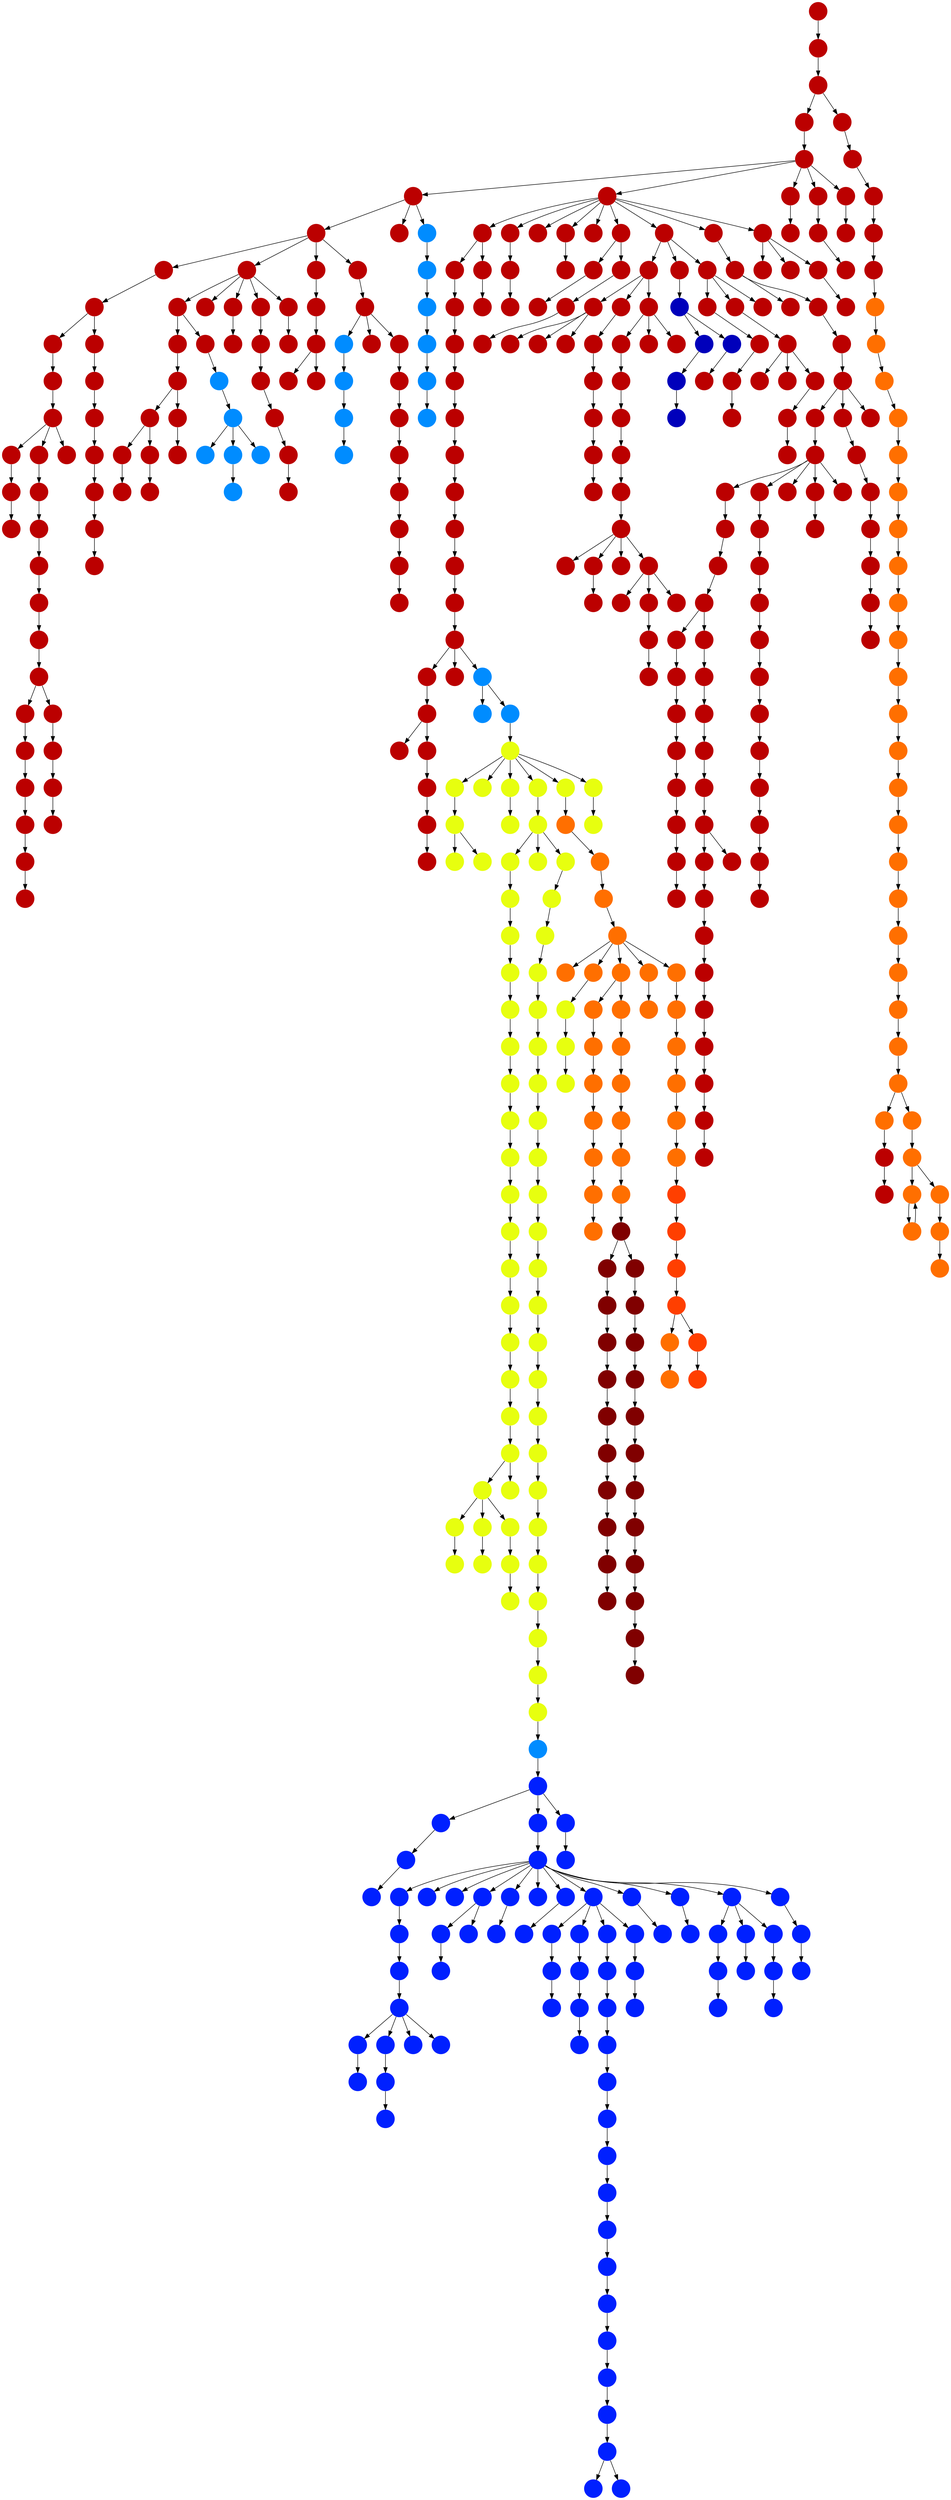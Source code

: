 digraph{
0 [tooltip = "Y", penwidth = 0, style = filled, fillcolor = "#800000", shape = circle, label = ""]
1 [tooltip = "Y", penwidth = 0, style = filled, fillcolor = "#800000", shape = circle, label = ""]
2 [tooltip = "Y", penwidth = 0, style = filled, fillcolor = "#800000", shape = circle, label = ""]
3 [tooltip = "Y", penwidth = 0, style = filled, fillcolor = "#800000", shape = circle, label = ""]
4 [tooltip = "Y", penwidth = 0, style = filled, fillcolor = "#800000", shape = circle, label = ""]
5 [tooltip = "Y", penwidth = 0, style = filled, fillcolor = "#800000", shape = circle, label = ""]
6 [tooltip = "Y", penwidth = 0, style = filled, fillcolor = "#800000", shape = circle, label = ""]
7 [tooltip = "Y", penwidth = 0, style = filled, fillcolor = "#800000", shape = circle, label = ""]
8 [tooltip = "Y", penwidth = 0, style = filled, fillcolor = "#800000", shape = circle, label = ""]
9 [tooltip = "Y", penwidth = 0, style = filled, fillcolor = "#800000", shape = circle, label = ""]
10 [tooltip = "W", penwidth = 0, style = filled, fillcolor = "#bb0000", shape = circle, label = ""]
11 [tooltip = "W", penwidth = 0, style = filled, fillcolor = "#bb0000", shape = circle, label = ""]
12 [tooltip = "W", penwidth = 0, style = filled, fillcolor = "#bb0000", shape = circle, label = ""]
13 [tooltip = "W", penwidth = 0, style = filled, fillcolor = "#bb0000", shape = circle, label = ""]
14 [tooltip = "W", penwidth = 0, style = filled, fillcolor = "#bb0000", shape = circle, label = ""]
15 [tooltip = "W", penwidth = 0, style = filled, fillcolor = "#bb0000", shape = circle, label = ""]
16 [tooltip = "W", penwidth = 0, style = filled, fillcolor = "#bb0000", shape = circle, label = ""]
17 [tooltip = "W", penwidth = 0, style = filled, fillcolor = "#bb0000", shape = circle, label = ""]
18 [tooltip = "W", penwidth = 0, style = filled, fillcolor = "#bb0000", shape = circle, label = ""]
19 [tooltip = "W", penwidth = 0, style = filled, fillcolor = "#bb0000", shape = circle, label = ""]
20 [tooltip = "W", penwidth = 0, style = filled, fillcolor = "#bb0000", shape = circle, label = ""]
21 [tooltip = "W", penwidth = 0, style = filled, fillcolor = "#bb0000", shape = circle, label = ""]
22 [tooltip = "W", penwidth = 0, style = filled, fillcolor = "#bb0000", shape = circle, label = ""]
23 [tooltip = "W", penwidth = 0, style = filled, fillcolor = "#bb0000", shape = circle, label = ""]
24 [tooltip = "W", penwidth = 0, style = filled, fillcolor = "#bb0000", shape = circle, label = ""]
25 [tooltip = "W", penwidth = 0, style = filled, fillcolor = "#bb0000", shape = circle, label = ""]
26 [tooltip = "W", penwidth = 0, style = filled, fillcolor = "#bb0000", shape = circle, label = ""]
27 [tooltip = "W", penwidth = 0, style = filled, fillcolor = "#bb0000", shape = circle, label = ""]
28 [tooltip = "W", penwidth = 0, style = filled, fillcolor = "#bb0000", shape = circle, label = ""]
29 [tooltip = "W", penwidth = 0, style = filled, fillcolor = "#bb0000", shape = circle, label = ""]
30 [tooltip = "W", penwidth = 0, style = filled, fillcolor = "#bb0000", shape = circle, label = ""]
31 [tooltip = "W", penwidth = 0, style = filled, fillcolor = "#bb0000", shape = circle, label = ""]
32 [tooltip = "W", penwidth = 0, style = filled, fillcolor = "#bb0000", shape = circle, label = ""]
33 [tooltip = "W", penwidth = 0, style = filled, fillcolor = "#bb0000", shape = circle, label = ""]
34 [tooltip = "W", penwidth = 0, style = filled, fillcolor = "#bb0000", shape = circle, label = ""]
35 [tooltip = "W", penwidth = 0, style = filled, fillcolor = "#bb0000", shape = circle, label = ""]
36 [tooltip = "W", penwidth = 0, style = filled, fillcolor = "#bb0000", shape = circle, label = ""]
37 [tooltip = "W", penwidth = 0, style = filled, fillcolor = "#bb0000", shape = circle, label = ""]
38 [tooltip = "W", penwidth = 0, style = filled, fillcolor = "#bb0000", shape = circle, label = ""]
39 [tooltip = "W", penwidth = 0, style = filled, fillcolor = "#bb0000", shape = circle, label = ""]
40 [tooltip = "W", penwidth = 0, style = filled, fillcolor = "#bb0000", shape = circle, label = ""]
41 [tooltip = "W", penwidth = 0, style = filled, fillcolor = "#bb0000", shape = circle, label = ""]
42 [tooltip = "W", penwidth = 0, style = filled, fillcolor = "#bb0000", shape = circle, label = ""]
43 [tooltip = "W", penwidth = 0, style = filled, fillcolor = "#bb0000", shape = circle, label = ""]
44 [tooltip = "W", penwidth = 0, style = filled, fillcolor = "#bb0000", shape = circle, label = ""]
45 [tooltip = "W", penwidth = 0, style = filled, fillcolor = "#bb0000", shape = circle, label = ""]
46 [tooltip = "W", penwidth = 0, style = filled, fillcolor = "#bb0000", shape = circle, label = ""]
47 [tooltip = "W", penwidth = 0, style = filled, fillcolor = "#bb0000", shape = circle, label = ""]
48 [tooltip = "W", penwidth = 0, style = filled, fillcolor = "#bb0000", shape = circle, label = ""]
49 [tooltip = "W", penwidth = 0, style = filled, fillcolor = "#bb0000", shape = circle, label = ""]
50 [tooltip = "W", penwidth = 0, style = filled, fillcolor = "#bb0000", shape = circle, label = ""]
51 [tooltip = "W", penwidth = 0, style = filled, fillcolor = "#bb0000", shape = circle, label = ""]
52 [tooltip = "W", penwidth = 0, style = filled, fillcolor = "#bb0000", shape = circle, label = ""]
53 [tooltip = "W", penwidth = 0, style = filled, fillcolor = "#bb0000", shape = circle, label = ""]
54 [tooltip = "W", penwidth = 0, style = filled, fillcolor = "#bb0000", shape = circle, label = ""]
55 [tooltip = "W", penwidth = 0, style = filled, fillcolor = "#bb0000", shape = circle, label = ""]
56 [tooltip = "W", penwidth = 0, style = filled, fillcolor = "#bb0000", shape = circle, label = ""]
57 [tooltip = "Y", penwidth = 0, style = filled, fillcolor = "#800000", shape = circle, label = ""]
58 [tooltip = "Y", penwidth = 0, style = filled, fillcolor = "#800000", shape = circle, label = ""]
59 [tooltip = "W", penwidth = 0, style = filled, fillcolor = "#bb0000", shape = circle, label = ""]
60 [tooltip = "W", penwidth = 0, style = filled, fillcolor = "#bb0000", shape = circle, label = ""]
61 [tooltip = "W", penwidth = 0, style = filled, fillcolor = "#bb0000", shape = circle, label = ""]
62 [tooltip = "W", penwidth = 0, style = filled, fillcolor = "#bb0000", shape = circle, label = ""]
63 [tooltip = "W", penwidth = 0, style = filled, fillcolor = "#bb0000", shape = circle, label = ""]
64 [tooltip = "W", penwidth = 0, style = filled, fillcolor = "#bb0000", shape = circle, label = ""]
65 [tooltip = "W", penwidth = 0, style = filled, fillcolor = "#bb0000", shape = circle, label = ""]
66 [tooltip = "W", penwidth = 0, style = filled, fillcolor = "#bb0000", shape = circle, label = ""]
67 [tooltip = "W", penwidth = 0, style = filled, fillcolor = "#bb0000", shape = circle, label = ""]
68 [tooltip = "W", penwidth = 0, style = filled, fillcolor = "#bb0000", shape = circle, label = ""]
69 [tooltip = "W", penwidth = 0, style = filled, fillcolor = "#bb0000", shape = circle, label = ""]
70 [tooltip = "W", penwidth = 0, style = filled, fillcolor = "#bb0000", shape = circle, label = ""]
71 [tooltip = "W", penwidth = 0, style = filled, fillcolor = "#bb0000", shape = circle, label = ""]
72 [tooltip = "W", penwidth = 0, style = filled, fillcolor = "#bb0000", shape = circle, label = ""]
73 [tooltip = "W", penwidth = 0, style = filled, fillcolor = "#bb0000", shape = circle, label = ""]
74 [tooltip = "W", penwidth = 0, style = filled, fillcolor = "#bb0000", shape = circle, label = ""]
75 [tooltip = "W", penwidth = 0, style = filled, fillcolor = "#bb0000", shape = circle, label = ""]
76 [tooltip = "W", penwidth = 0, style = filled, fillcolor = "#bb0000", shape = circle, label = ""]
77 [tooltip = "W", penwidth = 0, style = filled, fillcolor = "#bb0000", shape = circle, label = ""]
78 [tooltip = "W", penwidth = 0, style = filled, fillcolor = "#bb0000", shape = circle, label = ""]
79 [tooltip = "W", penwidth = 0, style = filled, fillcolor = "#bb0000", shape = circle, label = ""]
80 [tooltip = "W", penwidth = 0, style = filled, fillcolor = "#bb0000", shape = circle, label = ""]
81 [tooltip = "W", penwidth = 0, style = filled, fillcolor = "#bb0000", shape = circle, label = ""]
82 [tooltip = "W", penwidth = 0, style = filled, fillcolor = "#bb0000", shape = circle, label = ""]
83 [tooltip = "W", penwidth = 0, style = filled, fillcolor = "#bb0000", shape = circle, label = ""]
84 [tooltip = "W", penwidth = 0, style = filled, fillcolor = "#bb0000", shape = circle, label = ""]
85 [tooltip = "W", penwidth = 0, style = filled, fillcolor = "#bb0000", shape = circle, label = ""]
86 [tooltip = "W", penwidth = 0, style = filled, fillcolor = "#bb0000", shape = circle, label = ""]
87 [tooltip = "W", penwidth = 0, style = filled, fillcolor = "#bb0000", shape = circle, label = ""]
88 [tooltip = "W", penwidth = 0, style = filled, fillcolor = "#bb0000", shape = circle, label = ""]
89 [tooltip = "W", penwidth = 0, style = filled, fillcolor = "#bb0000", shape = circle, label = ""]
90 [tooltip = "W", penwidth = 0, style = filled, fillcolor = "#bb0000", shape = circle, label = ""]
91 [tooltip = "W", penwidth = 0, style = filled, fillcolor = "#bb0000", shape = circle, label = ""]
92 [tooltip = "W", penwidth = 0, style = filled, fillcolor = "#bb0000", shape = circle, label = ""]
93 [tooltip = "W", penwidth = 0, style = filled, fillcolor = "#bb0000", shape = circle, label = ""]
94 [tooltip = "W", penwidth = 0, style = filled, fillcolor = "#bb0000", shape = circle, label = ""]
95 [tooltip = "W", penwidth = 0, style = filled, fillcolor = "#bb0000", shape = circle, label = ""]
96 [tooltip = "W", penwidth = 0, style = filled, fillcolor = "#bb0000", shape = circle, label = ""]
97 [tooltip = "W", penwidth = 0, style = filled, fillcolor = "#bb0000", shape = circle, label = ""]
98 [tooltip = "C", penwidth = 0, style = filled, fillcolor = "#0000bb", shape = circle, label = ""]
99 [tooltip = "C", penwidth = 0, style = filled, fillcolor = "#0000bb", shape = circle, label = ""]
100 [tooltip = "C", penwidth = 0, style = filled, fillcolor = "#0000bb", shape = circle, label = ""]
101 [tooltip = "C", penwidth = 0, style = filled, fillcolor = "#0000bb", shape = circle, label = ""]
102 [tooltip = "W", penwidth = 0, style = filled, fillcolor = "#bb0000", shape = circle, label = ""]
103 [tooltip = "W", penwidth = 0, style = filled, fillcolor = "#bb0000", shape = circle, label = ""]
104 [tooltip = "W", penwidth = 0, style = filled, fillcolor = "#bb0000", shape = circle, label = ""]
105 [tooltip = "W", penwidth = 0, style = filled, fillcolor = "#bb0000", shape = circle, label = ""]
106 [tooltip = "W", penwidth = 0, style = filled, fillcolor = "#bb0000", shape = circle, label = ""]
107 [tooltip = "W", penwidth = 0, style = filled, fillcolor = "#bb0000", shape = circle, label = ""]
108 [tooltip = "W", penwidth = 0, style = filled, fillcolor = "#bb0000", shape = circle, label = ""]
109 [tooltip = "W", penwidth = 0, style = filled, fillcolor = "#bb0000", shape = circle, label = ""]
110 [tooltip = "W", penwidth = 0, style = filled, fillcolor = "#bb0000", shape = circle, label = ""]
111 [tooltip = "W", penwidth = 0, style = filled, fillcolor = "#bb0000", shape = circle, label = ""]
112 [tooltip = "W", penwidth = 0, style = filled, fillcolor = "#bb0000", shape = circle, label = ""]
113 [tooltip = "W", penwidth = 0, style = filled, fillcolor = "#bb0000", shape = circle, label = ""]
114 [tooltip = "W", penwidth = 0, style = filled, fillcolor = "#bb0000", shape = circle, label = ""]
115 [tooltip = "W", penwidth = 0, style = filled, fillcolor = "#bb0000", shape = circle, label = ""]
116 [tooltip = "W", penwidth = 0, style = filled, fillcolor = "#bb0000", shape = circle, label = ""]
117 [tooltip = "W", penwidth = 0, style = filled, fillcolor = "#bb0000", shape = circle, label = ""]
118 [tooltip = "W", penwidth = 0, style = filled, fillcolor = "#bb0000", shape = circle, label = ""]
119 [tooltip = "W", penwidth = 0, style = filled, fillcolor = "#bb0000", shape = circle, label = ""]
120 [tooltip = "W", penwidth = 0, style = filled, fillcolor = "#bb0000", shape = circle, label = ""]
121 [tooltip = "W", penwidth = 0, style = filled, fillcolor = "#bb0000", shape = circle, label = ""]
122 [tooltip = "W", penwidth = 0, style = filled, fillcolor = "#bb0000", shape = circle, label = ""]
123 [tooltip = "W", penwidth = 0, style = filled, fillcolor = "#bb0000", shape = circle, label = ""]
124 [tooltip = "W", penwidth = 0, style = filled, fillcolor = "#bb0000", shape = circle, label = ""]
125 [tooltip = "W", penwidth = 0, style = filled, fillcolor = "#bb0000", shape = circle, label = ""]
126 [tooltip = "W", penwidth = 0, style = filled, fillcolor = "#bb0000", shape = circle, label = ""]
127 [tooltip = "W", penwidth = 0, style = filled, fillcolor = "#bb0000", shape = circle, label = ""]
128 [tooltip = "W", penwidth = 0, style = filled, fillcolor = "#bb0000", shape = circle, label = ""]
129 [tooltip = "W", penwidth = 0, style = filled, fillcolor = "#bb0000", shape = circle, label = ""]
130 [tooltip = "W", penwidth = 0, style = filled, fillcolor = "#bb0000", shape = circle, label = ""]
131 [tooltip = "W", penwidth = 0, style = filled, fillcolor = "#bb0000", shape = circle, label = ""]
132 [tooltip = "W", penwidth = 0, style = filled, fillcolor = "#bb0000", shape = circle, label = ""]
133 [tooltip = "W", penwidth = 0, style = filled, fillcolor = "#bb0000", shape = circle, label = ""]
134 [tooltip = "W", penwidth = 0, style = filled, fillcolor = "#bb0000", shape = circle, label = ""]
135 [tooltip = "W", penwidth = 0, style = filled, fillcolor = "#bb0000", shape = circle, label = ""]
136 [tooltip = "W", penwidth = 0, style = filled, fillcolor = "#bb0000", shape = circle, label = ""]
137 [tooltip = "W", penwidth = 0, style = filled, fillcolor = "#bb0000", shape = circle, label = ""]
138 [tooltip = "W", penwidth = 0, style = filled, fillcolor = "#bb0000", shape = circle, label = ""]
139 [tooltip = "W", penwidth = 0, style = filled, fillcolor = "#bb0000", shape = circle, label = ""]
140 [tooltip = "W", penwidth = 0, style = filled, fillcolor = "#bb0000", shape = circle, label = ""]
141 [tooltip = "W", penwidth = 0, style = filled, fillcolor = "#bb0000", shape = circle, label = ""]
142 [tooltip = "W", penwidth = 0, style = filled, fillcolor = "#bb0000", shape = circle, label = ""]
143 [tooltip = "W", penwidth = 0, style = filled, fillcolor = "#bb0000", shape = circle, label = ""]
144 [tooltip = "W", penwidth = 0, style = filled, fillcolor = "#bb0000", shape = circle, label = ""]
145 [tooltip = "W", penwidth = 0, style = filled, fillcolor = "#bb0000", shape = circle, label = ""]
146 [tooltip = "W", penwidth = 0, style = filled, fillcolor = "#bb0000", shape = circle, label = ""]
147 [tooltip = "W", penwidth = 0, style = filled, fillcolor = "#bb0000", shape = circle, label = ""]
148 [tooltip = "W", penwidth = 0, style = filled, fillcolor = "#bb0000", shape = circle, label = ""]
149 [tooltip = "W", penwidth = 0, style = filled, fillcolor = "#bb0000", shape = circle, label = ""]
150 [tooltip = "W", penwidth = 0, style = filled, fillcolor = "#bb0000", shape = circle, label = ""]
151 [tooltip = "W", penwidth = 0, style = filled, fillcolor = "#bb0000", shape = circle, label = ""]
152 [tooltip = "W", penwidth = 0, style = filled, fillcolor = "#bb0000", shape = circle, label = ""]
153 [tooltip = "W", penwidth = 0, style = filled, fillcolor = "#bb0000", shape = circle, label = ""]
154 [tooltip = "W", penwidth = 0, style = filled, fillcolor = "#bb0000", shape = circle, label = ""]
155 [tooltip = "W", penwidth = 0, style = filled, fillcolor = "#bb0000", shape = circle, label = ""]
156 [tooltip = "W", penwidth = 0, style = filled, fillcolor = "#bb0000", shape = circle, label = ""]
157 [tooltip = "W", penwidth = 0, style = filled, fillcolor = "#bb0000", shape = circle, label = ""]
158 [tooltip = "W", penwidth = 0, style = filled, fillcolor = "#bb0000", shape = circle, label = ""]
159 [tooltip = "W", penwidth = 0, style = filled, fillcolor = "#bb0000", shape = circle, label = ""]
160 [tooltip = "W", penwidth = 0, style = filled, fillcolor = "#bb0000", shape = circle, label = ""]
161 [tooltip = "W", penwidth = 0, style = filled, fillcolor = "#bb0000", shape = circle, label = ""]
162 [tooltip = "W", penwidth = 0, style = filled, fillcolor = "#bb0000", shape = circle, label = ""]
163 [tooltip = "W", penwidth = 0, style = filled, fillcolor = "#bb0000", shape = circle, label = ""]
164 [tooltip = "W", penwidth = 0, style = filled, fillcolor = "#bb0000", shape = circle, label = ""]
165 [tooltip = "W", penwidth = 0, style = filled, fillcolor = "#bb0000", shape = circle, label = ""]
166 [tooltip = "W", penwidth = 0, style = filled, fillcolor = "#bb0000", shape = circle, label = ""]
167 [tooltip = "W", penwidth = 0, style = filled, fillcolor = "#bb0000", shape = circle, label = ""]
168 [tooltip = "W", penwidth = 0, style = filled, fillcolor = "#bb0000", shape = circle, label = ""]
169 [tooltip = "W", penwidth = 0, style = filled, fillcolor = "#bb0000", shape = circle, label = ""]
170 [tooltip = "W", penwidth = 0, style = filled, fillcolor = "#bb0000", shape = circle, label = ""]
171 [tooltip = "W", penwidth = 0, style = filled, fillcolor = "#bb0000", shape = circle, label = ""]
172 [tooltip = "W", penwidth = 0, style = filled, fillcolor = "#bb0000", shape = circle, label = ""]
173 [tooltip = "W", penwidth = 0, style = filled, fillcolor = "#bb0000", shape = circle, label = ""]
174 [tooltip = "W", penwidth = 0, style = filled, fillcolor = "#bb0000", shape = circle, label = ""]
175 [tooltip = "W", penwidth = 0, style = filled, fillcolor = "#bb0000", shape = circle, label = ""]
176 [tooltip = "W", penwidth = 0, style = filled, fillcolor = "#bb0000", shape = circle, label = ""]
177 [tooltip = "W", penwidth = 0, style = filled, fillcolor = "#bb0000", shape = circle, label = ""]
178 [tooltip = "W", penwidth = 0, style = filled, fillcolor = "#bb0000", shape = circle, label = ""]
179 [tooltip = "W", penwidth = 0, style = filled, fillcolor = "#bb0000", shape = circle, label = ""]
180 [tooltip = "W", penwidth = 0, style = filled, fillcolor = "#bb0000", shape = circle, label = ""]
181 [tooltip = "W", penwidth = 0, style = filled, fillcolor = "#bb0000", shape = circle, label = ""]
182 [tooltip = "W", penwidth = 0, style = filled, fillcolor = "#bb0000", shape = circle, label = ""]
183 [tooltip = "C", penwidth = 0, style = filled, fillcolor = "#0000bb", shape = circle, label = ""]
184 [tooltip = "W", penwidth = 0, style = filled, fillcolor = "#bb0000", shape = circle, label = ""]
185 [tooltip = "W", penwidth = 0, style = filled, fillcolor = "#bb0000", shape = circle, label = ""]
186 [tooltip = "W", penwidth = 0, style = filled, fillcolor = "#bb0000", shape = circle, label = ""]
187 [tooltip = "W", penwidth = 0, style = filled, fillcolor = "#bb0000", shape = circle, label = ""]
188 [tooltip = "W", penwidth = 0, style = filled, fillcolor = "#bb0000", shape = circle, label = ""]
189 [tooltip = "W", penwidth = 0, style = filled, fillcolor = "#bb0000", shape = circle, label = ""]
190 [tooltip = "W", penwidth = 0, style = filled, fillcolor = "#bb0000", shape = circle, label = ""]
191 [tooltip = "W", penwidth = 0, style = filled, fillcolor = "#bb0000", shape = circle, label = ""]
192 [tooltip = "W", penwidth = 0, style = filled, fillcolor = "#bb0000", shape = circle, label = ""]
193 [tooltip = "W", penwidth = 0, style = filled, fillcolor = "#bb0000", shape = circle, label = ""]
194 [tooltip = "W", penwidth = 0, style = filled, fillcolor = "#bb0000", shape = circle, label = ""]
195 [tooltip = "W", penwidth = 0, style = filled, fillcolor = "#bb0000", shape = circle, label = ""]
196 [tooltip = "W", penwidth = 0, style = filled, fillcolor = "#bb0000", shape = circle, label = ""]
197 [tooltip = "S", penwidth = 0, style = filled, fillcolor = "#ff6f00", shape = circle, label = ""]
198 [tooltip = "S", penwidth = 0, style = filled, fillcolor = "#ff6f00", shape = circle, label = ""]
199 [tooltip = "W", penwidth = 0, style = filled, fillcolor = "#bb0000", shape = circle, label = ""]
200 [tooltip = "S", penwidth = 0, style = filled, fillcolor = "#ff6f00", shape = circle, label = ""]
201 [tooltip = "S", penwidth = 0, style = filled, fillcolor = "#ff6f00", shape = circle, label = ""]
202 [tooltip = "S", penwidth = 0, style = filled, fillcolor = "#ff6f00", shape = circle, label = ""]
203 [tooltip = "S", penwidth = 0, style = filled, fillcolor = "#ff6f00", shape = circle, label = ""]
204 [tooltip = "S", penwidth = 0, style = filled, fillcolor = "#ff6f00", shape = circle, label = ""]
205 [tooltip = "S", penwidth = 0, style = filled, fillcolor = "#ff6f00", shape = circle, label = ""]
206 [tooltip = "S", penwidth = 0, style = filled, fillcolor = "#ff6f00", shape = circle, label = ""]
207 [tooltip = "S", penwidth = 0, style = filled, fillcolor = "#ff6f00", shape = circle, label = ""]
208 [tooltip = "S", penwidth = 0, style = filled, fillcolor = "#ff6f00", shape = circle, label = ""]
209 [tooltip = "S", penwidth = 0, style = filled, fillcolor = "#ff6f00", shape = circle, label = ""]
210 [tooltip = "S", penwidth = 0, style = filled, fillcolor = "#ff6f00", shape = circle, label = ""]
211 [tooltip = "S", penwidth = 0, style = filled, fillcolor = "#ff6f00", shape = circle, label = ""]
212 [tooltip = "S", penwidth = 0, style = filled, fillcolor = "#ff6f00", shape = circle, label = ""]
213 [tooltip = "S", penwidth = 0, style = filled, fillcolor = "#ff6f00", shape = circle, label = ""]
214 [tooltip = "S", penwidth = 0, style = filled, fillcolor = "#ff6f00", shape = circle, label = ""]
215 [tooltip = "S", penwidth = 0, style = filled, fillcolor = "#ff6f00", shape = circle, label = ""]
216 [tooltip = "S", penwidth = 0, style = filled, fillcolor = "#ff6f00", shape = circle, label = ""]
217 [tooltip = "S", penwidth = 0, style = filled, fillcolor = "#ff6f00", shape = circle, label = ""]
218 [tooltip = "S", penwidth = 0, style = filled, fillcolor = "#ff6f00", shape = circle, label = ""]
219 [tooltip = "S", penwidth = 0, style = filled, fillcolor = "#ff6f00", shape = circle, label = ""]
220 [tooltip = "S", penwidth = 0, style = filled, fillcolor = "#ff6f00", shape = circle, label = ""]
221 [tooltip = "S", penwidth = 0, style = filled, fillcolor = "#ff6f00", shape = circle, label = ""]
222 [tooltip = "S", penwidth = 0, style = filled, fillcolor = "#ff6f00", shape = circle, label = ""]
223 [tooltip = "S", penwidth = 0, style = filled, fillcolor = "#ff6f00", shape = circle, label = ""]
224 [tooltip = "S", penwidth = 0, style = filled, fillcolor = "#ff6f00", shape = circle, label = ""]
225 [tooltip = "S", penwidth = 0, style = filled, fillcolor = "#ff6f00", shape = circle, label = ""]
226 [tooltip = "S", penwidth = 0, style = filled, fillcolor = "#ff6f00", shape = circle, label = ""]
227 [tooltip = "Y", penwidth = 0, style = filled, fillcolor = "#800000", shape = circle, label = ""]
228 [tooltip = "Y", penwidth = 0, style = filled, fillcolor = "#800000", shape = circle, label = ""]
229 [tooltip = "S", penwidth = 0, style = filled, fillcolor = "#ff6f00", shape = circle, label = ""]
230 [tooltip = "S", penwidth = 0, style = filled, fillcolor = "#ff6f00", shape = circle, label = ""]
231 [tooltip = "S", penwidth = 0, style = filled, fillcolor = "#ff6f00", shape = circle, label = ""]
232 [tooltip = "S", penwidth = 0, style = filled, fillcolor = "#ff6f00", shape = circle, label = ""]
233 [tooltip = "S", penwidth = 0, style = filled, fillcolor = "#ff6f00", shape = circle, label = ""]
234 [tooltip = "S", penwidth = 0, style = filled, fillcolor = "#ff6f00", shape = circle, label = ""]
235 [tooltip = "P", penwidth = 0, style = filled, fillcolor = "#e7ff0f", shape = circle, label = ""]
236 [tooltip = "S", penwidth = 0, style = filled, fillcolor = "#ff6f00", shape = circle, label = ""]
237 [tooltip = "W", penwidth = 0, style = filled, fillcolor = "#bb0000", shape = circle, label = ""]
238 [tooltip = "W", penwidth = 0, style = filled, fillcolor = "#bb0000", shape = circle, label = ""]
239 [tooltip = "W", penwidth = 0, style = filled, fillcolor = "#bb0000", shape = circle, label = ""]
240 [tooltip = "W", penwidth = 0, style = filled, fillcolor = "#bb0000", shape = circle, label = ""]
241 [tooltip = "W", penwidth = 0, style = filled, fillcolor = "#bb0000", shape = circle, label = ""]
242 [tooltip = "W", penwidth = 0, style = filled, fillcolor = "#bb0000", shape = circle, label = ""]
243 [tooltip = "G", penwidth = 0, style = filled, fillcolor = "#008cff", shape = circle, label = ""]
244 [tooltip = "G", penwidth = 0, style = filled, fillcolor = "#008cff", shape = circle, label = ""]
245 [tooltip = "W", penwidth = 0, style = filled, fillcolor = "#bb0000", shape = circle, label = ""]
246 [tooltip = "W", penwidth = 0, style = filled, fillcolor = "#bb0000", shape = circle, label = ""]
247 [tooltip = "W", penwidth = 0, style = filled, fillcolor = "#bb0000", shape = circle, label = ""]
248 [tooltip = "W", penwidth = 0, style = filled, fillcolor = "#bb0000", shape = circle, label = ""]
249 [tooltip = "W", penwidth = 0, style = filled, fillcolor = "#bb0000", shape = circle, label = ""]
250 [tooltip = "W", penwidth = 0, style = filled, fillcolor = "#bb0000", shape = circle, label = ""]
251 [tooltip = "P", penwidth = 0, style = filled, fillcolor = "#e7ff0f", shape = circle, label = ""]
252 [tooltip = "P", penwidth = 0, style = filled, fillcolor = "#e7ff0f", shape = circle, label = ""]
253 [tooltip = "P", penwidth = 0, style = filled, fillcolor = "#e7ff0f", shape = circle, label = ""]
254 [tooltip = "P", penwidth = 0, style = filled, fillcolor = "#e7ff0f", shape = circle, label = ""]
255 [tooltip = "P", penwidth = 0, style = filled, fillcolor = "#e7ff0f", shape = circle, label = ""]
256 [tooltip = "P", penwidth = 0, style = filled, fillcolor = "#e7ff0f", shape = circle, label = ""]
257 [tooltip = "P", penwidth = 0, style = filled, fillcolor = "#e7ff0f", shape = circle, label = ""]
258 [tooltip = "P", penwidth = 0, style = filled, fillcolor = "#e7ff0f", shape = circle, label = ""]
259 [tooltip = "P", penwidth = 0, style = filled, fillcolor = "#e7ff0f", shape = circle, label = ""]
260 [tooltip = "P", penwidth = 0, style = filled, fillcolor = "#e7ff0f", shape = circle, label = ""]
261 [tooltip = "P", penwidth = 0, style = filled, fillcolor = "#e7ff0f", shape = circle, label = ""]
262 [tooltip = "P", penwidth = 0, style = filled, fillcolor = "#e7ff0f", shape = circle, label = ""]
263 [tooltip = "P", penwidth = 0, style = filled, fillcolor = "#e7ff0f", shape = circle, label = ""]
264 [tooltip = "P", penwidth = 0, style = filled, fillcolor = "#e7ff0f", shape = circle, label = ""]
265 [tooltip = "P", penwidth = 0, style = filled, fillcolor = "#e7ff0f", shape = circle, label = ""]
266 [tooltip = "P", penwidth = 0, style = filled, fillcolor = "#e7ff0f", shape = circle, label = ""]
267 [tooltip = "P", penwidth = 0, style = filled, fillcolor = "#e7ff0f", shape = circle, label = ""]
268 [tooltip = "P", penwidth = 0, style = filled, fillcolor = "#e7ff0f", shape = circle, label = ""]
269 [tooltip = "P", penwidth = 0, style = filled, fillcolor = "#e7ff0f", shape = circle, label = ""]
270 [tooltip = "P", penwidth = 0, style = filled, fillcolor = "#e7ff0f", shape = circle, label = ""]
271 [tooltip = "P", penwidth = 0, style = filled, fillcolor = "#e7ff0f", shape = circle, label = ""]
272 [tooltip = "P", penwidth = 0, style = filled, fillcolor = "#e7ff0f", shape = circle, label = ""]
273 [tooltip = "P", penwidth = 0, style = filled, fillcolor = "#e7ff0f", shape = circle, label = ""]
274 [tooltip = "P", penwidth = 0, style = filled, fillcolor = "#e7ff0f", shape = circle, label = ""]
275 [tooltip = "P", penwidth = 0, style = filled, fillcolor = "#e7ff0f", shape = circle, label = ""]
276 [tooltip = "P", penwidth = 0, style = filled, fillcolor = "#e7ff0f", shape = circle, label = ""]
277 [tooltip = "P", penwidth = 0, style = filled, fillcolor = "#e7ff0f", shape = circle, label = ""]
278 [tooltip = "P", penwidth = 0, style = filled, fillcolor = "#e7ff0f", shape = circle, label = ""]
279 [tooltip = "P", penwidth = 0, style = filled, fillcolor = "#e7ff0f", shape = circle, label = ""]
280 [tooltip = "P", penwidth = 0, style = filled, fillcolor = "#e7ff0f", shape = circle, label = ""]
281 [tooltip = "P", penwidth = 0, style = filled, fillcolor = "#e7ff0f", shape = circle, label = ""]
282 [tooltip = "P", penwidth = 0, style = filled, fillcolor = "#e7ff0f", shape = circle, label = ""]
283 [tooltip = "P", penwidth = 0, style = filled, fillcolor = "#e7ff0f", shape = circle, label = ""]
284 [tooltip = "P", penwidth = 0, style = filled, fillcolor = "#e7ff0f", shape = circle, label = ""]
285 [tooltip = "P", penwidth = 0, style = filled, fillcolor = "#e7ff0f", shape = circle, label = ""]
286 [tooltip = "P", penwidth = 0, style = filled, fillcolor = "#e7ff0f", shape = circle, label = ""]
287 [tooltip = "G", penwidth = 0, style = filled, fillcolor = "#008cff", shape = circle, label = ""]
288 [tooltip = "G", penwidth = 0, style = filled, fillcolor = "#008cff", shape = circle, label = ""]
289 [tooltip = "G", penwidth = 0, style = filled, fillcolor = "#008cff", shape = circle, label = ""]
290 [tooltip = "G", penwidth = 0, style = filled, fillcolor = "#008cff", shape = circle, label = ""]
291 [tooltip = "G", penwidth = 0, style = filled, fillcolor = "#008cff", shape = circle, label = ""]
292 [tooltip = "G", penwidth = 0, style = filled, fillcolor = "#008cff", shape = circle, label = ""]
293 [tooltip = "S", penwidth = 0, style = filled, fillcolor = "#ff6f00", shape = circle, label = ""]
294 [tooltip = "S", penwidth = 0, style = filled, fillcolor = "#ff6f00", shape = circle, label = ""]
295 [tooltip = "S", penwidth = 0, style = filled, fillcolor = "#ff6f00", shape = circle, label = ""]
296 [tooltip = "S", penwidth = 0, style = filled, fillcolor = "#ff6f00", shape = circle, label = ""]
297 [tooltip = "S", penwidth = 0, style = filled, fillcolor = "#ff6f00", shape = circle, label = ""]
298 [tooltip = "S", penwidth = 0, style = filled, fillcolor = "#ff6f00", shape = circle, label = ""]
299 [tooltip = "S", penwidth = 0, style = filled, fillcolor = "#ff6f00", shape = circle, label = ""]
300 [tooltip = "S", penwidth = 0, style = filled, fillcolor = "#ff6f00", shape = circle, label = ""]
301 [tooltip = "S", penwidth = 0, style = filled, fillcolor = "#ff6f00", shape = circle, label = ""]
302 [tooltip = "S", penwidth = 0, style = filled, fillcolor = "#ff6f00", shape = circle, label = ""]
303 [tooltip = "S", penwidth = 0, style = filled, fillcolor = "#ff6f00", shape = circle, label = ""]
304 [tooltip = "S", penwidth = 0, style = filled, fillcolor = "#ff6f00", shape = circle, label = ""]
305 [tooltip = "S", penwidth = 0, style = filled, fillcolor = "#ff6f00", shape = circle, label = ""]
306 [tooltip = "S", penwidth = 0, style = filled, fillcolor = "#ff6f00", shape = circle, label = ""]
307 [tooltip = "S", penwidth = 0, style = filled, fillcolor = "#ff6f00", shape = circle, label = ""]
308 [tooltip = "S", penwidth = 0, style = filled, fillcolor = "#ff6f00", shape = circle, label = ""]
309 [tooltip = "S", penwidth = 0, style = filled, fillcolor = "#ff6f00", shape = circle, label = ""]
310 [tooltip = "S", penwidth = 0, style = filled, fillcolor = "#ff6f00", shape = circle, label = ""]
311 [tooltip = "S", penwidth = 0, style = filled, fillcolor = "#ff6f00", shape = circle, label = ""]
312 [tooltip = "S", penwidth = 0, style = filled, fillcolor = "#ff6f00", shape = circle, label = ""]
313 [tooltip = "S", penwidth = 0, style = filled, fillcolor = "#ff6f00", shape = circle, label = ""]
314 [tooltip = "S", penwidth = 0, style = filled, fillcolor = "#ff6f00", shape = circle, label = ""]
315 [tooltip = "S", penwidth = 0, style = filled, fillcolor = "#ff6f00", shape = circle, label = ""]
316 [tooltip = "T", penwidth = 0, style = filled, fillcolor = "#ff3f00", shape = circle, label = ""]
317 [tooltip = "T", penwidth = 0, style = filled, fillcolor = "#ff3f00", shape = circle, label = ""]
318 [tooltip = "T", penwidth = 0, style = filled, fillcolor = "#ff3f00", shape = circle, label = ""]
319 [tooltip = "T", penwidth = 0, style = filled, fillcolor = "#ff3f00", shape = circle, label = ""]
320 [tooltip = "S", penwidth = 0, style = filled, fillcolor = "#ff6f00", shape = circle, label = ""]
321 [tooltip = "T", penwidth = 0, style = filled, fillcolor = "#ff3f00", shape = circle, label = ""]
322 [tooltip = "T", penwidth = 0, style = filled, fillcolor = "#ff3f00", shape = circle, label = ""]
323 [tooltip = "P", penwidth = 0, style = filled, fillcolor = "#e7ff0f", shape = circle, label = ""]
324 [tooltip = "G", penwidth = 0, style = filled, fillcolor = "#008cff", shape = circle, label = ""]
325 [tooltip = "W", penwidth = 0, style = filled, fillcolor = "#bb0000", shape = circle, label = ""]
326 [tooltip = "W", penwidth = 0, style = filled, fillcolor = "#bb0000", shape = circle, label = ""]
327 [tooltip = "W", penwidth = 0, style = filled, fillcolor = "#bb0000", shape = circle, label = ""]
328 [tooltip = "W", penwidth = 0, style = filled, fillcolor = "#bb0000", shape = circle, label = ""]
329 [tooltip = "W", penwidth = 0, style = filled, fillcolor = "#bb0000", shape = circle, label = ""]
330 [tooltip = "W", penwidth = 0, style = filled, fillcolor = "#bb0000", shape = circle, label = ""]
331 [tooltip = "W", penwidth = 0, style = filled, fillcolor = "#bb0000", shape = circle, label = ""]
332 [tooltip = "P", penwidth = 0, style = filled, fillcolor = "#e7ff0f", shape = circle, label = ""]
333 [tooltip = "P", penwidth = 0, style = filled, fillcolor = "#e7ff0f", shape = circle, label = ""]
334 [tooltip = "P", penwidth = 0, style = filled, fillcolor = "#e7ff0f", shape = circle, label = ""]
335 [tooltip = "P", penwidth = 0, style = filled, fillcolor = "#e7ff0f", shape = circle, label = ""]
336 [tooltip = "P", penwidth = 0, style = filled, fillcolor = "#e7ff0f", shape = circle, label = ""]
337 [tooltip = "E", penwidth = 0, style = filled, fillcolor = "#0020ff", shape = circle, label = ""]
338 [tooltip = "E", penwidth = 0, style = filled, fillcolor = "#0020ff", shape = circle, label = ""]
339 [tooltip = "E", penwidth = 0, style = filled, fillcolor = "#0020ff", shape = circle, label = ""]
340 [tooltip = "E", penwidth = 0, style = filled, fillcolor = "#0020ff", shape = circle, label = ""]
341 [tooltip = "E", penwidth = 0, style = filled, fillcolor = "#0020ff", shape = circle, label = ""]
342 [tooltip = "E", penwidth = 0, style = filled, fillcolor = "#0020ff", shape = circle, label = ""]
343 [tooltip = "E", penwidth = 0, style = filled, fillcolor = "#0020ff", shape = circle, label = ""]
344 [tooltip = "E", penwidth = 0, style = filled, fillcolor = "#0020ff", shape = circle, label = ""]
345 [tooltip = "E", penwidth = 0, style = filled, fillcolor = "#0020ff", shape = circle, label = ""]
346 [tooltip = "E", penwidth = 0, style = filled, fillcolor = "#0020ff", shape = circle, label = ""]
347 [tooltip = "E", penwidth = 0, style = filled, fillcolor = "#0020ff", shape = circle, label = ""]
348 [tooltip = "E", penwidth = 0, style = filled, fillcolor = "#0020ff", shape = circle, label = ""]
349 [tooltip = "E", penwidth = 0, style = filled, fillcolor = "#0020ff", shape = circle, label = ""]
350 [tooltip = "E", penwidth = 0, style = filled, fillcolor = "#0020ff", shape = circle, label = ""]
351 [tooltip = "E", penwidth = 0, style = filled, fillcolor = "#0020ff", shape = circle, label = ""]
352 [tooltip = "E", penwidth = 0, style = filled, fillcolor = "#0020ff", shape = circle, label = ""]
353 [tooltip = "E", penwidth = 0, style = filled, fillcolor = "#0020ff", shape = circle, label = ""]
354 [tooltip = "E", penwidth = 0, style = filled, fillcolor = "#0020ff", shape = circle, label = ""]
355 [tooltip = "E", penwidth = 0, style = filled, fillcolor = "#0020ff", shape = circle, label = ""]
356 [tooltip = "E", penwidth = 0, style = filled, fillcolor = "#0020ff", shape = circle, label = ""]
357 [tooltip = "E", penwidth = 0, style = filled, fillcolor = "#0020ff", shape = circle, label = ""]
358 [tooltip = "E", penwidth = 0, style = filled, fillcolor = "#0020ff", shape = circle, label = ""]
359 [tooltip = "E", penwidth = 0, style = filled, fillcolor = "#0020ff", shape = circle, label = ""]
360 [tooltip = "E", penwidth = 0, style = filled, fillcolor = "#0020ff", shape = circle, label = ""]
361 [tooltip = "E", penwidth = 0, style = filled, fillcolor = "#0020ff", shape = circle, label = ""]
362 [tooltip = "W", penwidth = 0, style = filled, fillcolor = "#bb0000", shape = circle, label = ""]
363 [tooltip = "P", penwidth = 0, style = filled, fillcolor = "#e7ff0f", shape = circle, label = ""]
364 [tooltip = "P", penwidth = 0, style = filled, fillcolor = "#e7ff0f", shape = circle, label = ""]
365 [tooltip = "P", penwidth = 0, style = filled, fillcolor = "#e7ff0f", shape = circle, label = ""]
366 [tooltip = "P", penwidth = 0, style = filled, fillcolor = "#e7ff0f", shape = circle, label = ""]
367 [tooltip = "P", penwidth = 0, style = filled, fillcolor = "#e7ff0f", shape = circle, label = ""]
368 [tooltip = "P", penwidth = 0, style = filled, fillcolor = "#e7ff0f", shape = circle, label = ""]
369 [tooltip = "P", penwidth = 0, style = filled, fillcolor = "#e7ff0f", shape = circle, label = ""]
370 [tooltip = "P", penwidth = 0, style = filled, fillcolor = "#e7ff0f", shape = circle, label = ""]
371 [tooltip = "P", penwidth = 0, style = filled, fillcolor = "#e7ff0f", shape = circle, label = ""]
372 [tooltip = "P", penwidth = 0, style = filled, fillcolor = "#e7ff0f", shape = circle, label = ""]
373 [tooltip = "P", penwidth = 0, style = filled, fillcolor = "#e7ff0f", shape = circle, label = ""]
374 [tooltip = "P", penwidth = 0, style = filled, fillcolor = "#e7ff0f", shape = circle, label = ""]
375 [tooltip = "P", penwidth = 0, style = filled, fillcolor = "#e7ff0f", shape = circle, label = ""]
376 [tooltip = "P", penwidth = 0, style = filled, fillcolor = "#e7ff0f", shape = circle, label = ""]
377 [tooltip = "P", penwidth = 0, style = filled, fillcolor = "#e7ff0f", shape = circle, label = ""]
378 [tooltip = "P", penwidth = 0, style = filled, fillcolor = "#e7ff0f", shape = circle, label = ""]
379 [tooltip = "P", penwidth = 0, style = filled, fillcolor = "#e7ff0f", shape = circle, label = ""]
380 [tooltip = "P", penwidth = 0, style = filled, fillcolor = "#e7ff0f", shape = circle, label = ""]
381 [tooltip = "P", penwidth = 0, style = filled, fillcolor = "#e7ff0f", shape = circle, label = ""]
382 [tooltip = "P", penwidth = 0, style = filled, fillcolor = "#e7ff0f", shape = circle, label = ""]
383 [tooltip = "G", penwidth = 0, style = filled, fillcolor = "#008cff", shape = circle, label = ""]
384 [tooltip = "G", penwidth = 0, style = filled, fillcolor = "#008cff", shape = circle, label = ""]
385 [tooltip = "G", penwidth = 0, style = filled, fillcolor = "#008cff", shape = circle, label = ""]
386 [tooltip = "G", penwidth = 0, style = filled, fillcolor = "#008cff", shape = circle, label = ""]
387 [tooltip = "G", penwidth = 0, style = filled, fillcolor = "#008cff", shape = circle, label = ""]
388 [tooltip = "G", penwidth = 0, style = filled, fillcolor = "#008cff", shape = circle, label = ""]
389 [tooltip = "G", penwidth = 0, style = filled, fillcolor = "#008cff", shape = circle, label = ""]
390 [tooltip = "G", penwidth = 0, style = filled, fillcolor = "#008cff", shape = circle, label = ""]
391 [tooltip = "G", penwidth = 0, style = filled, fillcolor = "#008cff", shape = circle, label = ""]
392 [tooltip = "W", penwidth = 0, style = filled, fillcolor = "#bb0000", shape = circle, label = ""]
393 [tooltip = "W", penwidth = 0, style = filled, fillcolor = "#bb0000", shape = circle, label = ""]
394 [tooltip = "W", penwidth = 0, style = filled, fillcolor = "#bb0000", shape = circle, label = ""]
395 [tooltip = "W", penwidth = 0, style = filled, fillcolor = "#bb0000", shape = circle, label = ""]
396 [tooltip = "W", penwidth = 0, style = filled, fillcolor = "#bb0000", shape = circle, label = ""]
397 [tooltip = "W", penwidth = 0, style = filled, fillcolor = "#bb0000", shape = circle, label = ""]
398 [tooltip = "W", penwidth = 0, style = filled, fillcolor = "#bb0000", shape = circle, label = ""]
399 [tooltip = "W", penwidth = 0, style = filled, fillcolor = "#bb0000", shape = circle, label = ""]
400 [tooltip = "W", penwidth = 0, style = filled, fillcolor = "#bb0000", shape = circle, label = ""]
401 [tooltip = "W", penwidth = 0, style = filled, fillcolor = "#bb0000", shape = circle, label = ""]
402 [tooltip = "W", penwidth = 0, style = filled, fillcolor = "#bb0000", shape = circle, label = ""]
403 [tooltip = "W", penwidth = 0, style = filled, fillcolor = "#bb0000", shape = circle, label = ""]
404 [tooltip = "W", penwidth = 0, style = filled, fillcolor = "#bb0000", shape = circle, label = ""]
405 [tooltip = "W", penwidth = 0, style = filled, fillcolor = "#bb0000", shape = circle, label = ""]
406 [tooltip = "W", penwidth = 0, style = filled, fillcolor = "#bb0000", shape = circle, label = ""]
407 [tooltip = "W", penwidth = 0, style = filled, fillcolor = "#bb0000", shape = circle, label = ""]
408 [tooltip = "W", penwidth = 0, style = filled, fillcolor = "#bb0000", shape = circle, label = ""]
409 [tooltip = "W", penwidth = 0, style = filled, fillcolor = "#bb0000", shape = circle, label = ""]
410 [tooltip = "W", penwidth = 0, style = filled, fillcolor = "#bb0000", shape = circle, label = ""]
411 [tooltip = "W", penwidth = 0, style = filled, fillcolor = "#bb0000", shape = circle, label = ""]
412 [tooltip = "W", penwidth = 0, style = filled, fillcolor = "#bb0000", shape = circle, label = ""]
413 [tooltip = "W", penwidth = 0, style = filled, fillcolor = "#bb0000", shape = circle, label = ""]
414 [tooltip = "G", penwidth = 0, style = filled, fillcolor = "#008cff", shape = circle, label = ""]
415 [tooltip = "G", penwidth = 0, style = filled, fillcolor = "#008cff", shape = circle, label = ""]
416 [tooltip = "P", penwidth = 0, style = filled, fillcolor = "#e7ff0f", shape = circle, label = ""]
417 [tooltip = "P", penwidth = 0, style = filled, fillcolor = "#e7ff0f", shape = circle, label = ""]
418 [tooltip = "E", penwidth = 0, style = filled, fillcolor = "#0020ff", shape = circle, label = ""]
419 [tooltip = "E", penwidth = 0, style = filled, fillcolor = "#0020ff", shape = circle, label = ""]
420 [tooltip = "E", penwidth = 0, style = filled, fillcolor = "#0020ff", shape = circle, label = ""]
421 [tooltip = "E", penwidth = 0, style = filled, fillcolor = "#0020ff", shape = circle, label = ""]
422 [tooltip = "E", penwidth = 0, style = filled, fillcolor = "#0020ff", shape = circle, label = ""]
423 [tooltip = "E", penwidth = 0, style = filled, fillcolor = "#0020ff", shape = circle, label = ""]
424 [tooltip = "E", penwidth = 0, style = filled, fillcolor = "#0020ff", shape = circle, label = ""]
425 [tooltip = "E", penwidth = 0, style = filled, fillcolor = "#0020ff", shape = circle, label = ""]
426 [tooltip = "E", penwidth = 0, style = filled, fillcolor = "#0020ff", shape = circle, label = ""]
427 [tooltip = "E", penwidth = 0, style = filled, fillcolor = "#0020ff", shape = circle, label = ""]
428 [tooltip = "E", penwidth = 0, style = filled, fillcolor = "#0020ff", shape = circle, label = ""]
429 [tooltip = "E", penwidth = 0, style = filled, fillcolor = "#0020ff", shape = circle, label = ""]
430 [tooltip = "E", penwidth = 0, style = filled, fillcolor = "#0020ff", shape = circle, label = ""]
431 [tooltip = "E", penwidth = 0, style = filled, fillcolor = "#0020ff", shape = circle, label = ""]
432 [tooltip = "E", penwidth = 0, style = filled, fillcolor = "#0020ff", shape = circle, label = ""]
433 [tooltip = "E", penwidth = 0, style = filled, fillcolor = "#0020ff", shape = circle, label = ""]
434 [tooltip = "E", penwidth = 0, style = filled, fillcolor = "#0020ff", shape = circle, label = ""]
435 [tooltip = "E", penwidth = 0, style = filled, fillcolor = "#0020ff", shape = circle, label = ""]
436 [tooltip = "E", penwidth = 0, style = filled, fillcolor = "#0020ff", shape = circle, label = ""]
437 [tooltip = "E", penwidth = 0, style = filled, fillcolor = "#0020ff", shape = circle, label = ""]
438 [tooltip = "E", penwidth = 0, style = filled, fillcolor = "#0020ff", shape = circle, label = ""]
439 [tooltip = "E", penwidth = 0, style = filled, fillcolor = "#0020ff", shape = circle, label = ""]
440 [tooltip = "E", penwidth = 0, style = filled, fillcolor = "#0020ff", shape = circle, label = ""]
441 [tooltip = "E", penwidth = 0, style = filled, fillcolor = "#0020ff", shape = circle, label = ""]
442 [tooltip = "E", penwidth = 0, style = filled, fillcolor = "#0020ff", shape = circle, label = ""]
443 [tooltip = "E", penwidth = 0, style = filled, fillcolor = "#0020ff", shape = circle, label = ""]
444 [tooltip = "E", penwidth = 0, style = filled, fillcolor = "#0020ff", shape = circle, label = ""]
445 [tooltip = "E", penwidth = 0, style = filled, fillcolor = "#0020ff", shape = circle, label = ""]
446 [tooltip = "E", penwidth = 0, style = filled, fillcolor = "#0020ff", shape = circle, label = ""]
447 [tooltip = "P", penwidth = 0, style = filled, fillcolor = "#e7ff0f", shape = circle, label = ""]
448 [tooltip = "E", penwidth = 0, style = filled, fillcolor = "#0020ff", shape = circle, label = ""]
449 [tooltip = "E", penwidth = 0, style = filled, fillcolor = "#0020ff", shape = circle, label = ""]
450 [tooltip = "E", penwidth = 0, style = filled, fillcolor = "#0020ff", shape = circle, label = ""]
451 [tooltip = "P", penwidth = 0, style = filled, fillcolor = "#e7ff0f", shape = circle, label = ""]
452 [tooltip = "W", penwidth = 0, style = filled, fillcolor = "#bb0000", shape = circle, label = ""]
453 [tooltip = "W", penwidth = 0, style = filled, fillcolor = "#bb0000", shape = circle, label = ""]
454 [tooltip = "W", penwidth = 0, style = filled, fillcolor = "#bb0000", shape = circle, label = ""]
455 [tooltip = "W", penwidth = 0, style = filled, fillcolor = "#bb0000", shape = circle, label = ""]
456 [tooltip = "W", penwidth = 0, style = filled, fillcolor = "#bb0000", shape = circle, label = ""]
457 [tooltip = "W", penwidth = 0, style = filled, fillcolor = "#bb0000", shape = circle, label = ""]
458 [tooltip = "W", penwidth = 0, style = filled, fillcolor = "#bb0000", shape = circle, label = ""]
459 [tooltip = "E", penwidth = 0, style = filled, fillcolor = "#0020ff", shape = circle, label = ""]
460 [tooltip = "E", penwidth = 0, style = filled, fillcolor = "#0020ff", shape = circle, label = ""]
461 [tooltip = "E", penwidth = 0, style = filled, fillcolor = "#0020ff", shape = circle, label = ""]
462 [tooltip = "E", penwidth = 0, style = filled, fillcolor = "#0020ff", shape = circle, label = ""]
463 [tooltip = "E", penwidth = 0, style = filled, fillcolor = "#0020ff", shape = circle, label = ""]
464 [tooltip = "E", penwidth = 0, style = filled, fillcolor = "#0020ff", shape = circle, label = ""]
465 [tooltip = "E", penwidth = 0, style = filled, fillcolor = "#0020ff", shape = circle, label = ""]
466 [tooltip = "E", penwidth = 0, style = filled, fillcolor = "#0020ff", shape = circle, label = ""]
467 [tooltip = "E", penwidth = 0, style = filled, fillcolor = "#0020ff", shape = circle, label = ""]
468 [tooltip = "E", penwidth = 0, style = filled, fillcolor = "#0020ff", shape = circle, label = ""]
469 [tooltip = "E", penwidth = 0, style = filled, fillcolor = "#0020ff", shape = circle, label = ""]
470 [tooltip = "E", penwidth = 0, style = filled, fillcolor = "#0020ff", shape = circle, label = ""]
471 [tooltip = "E", penwidth = 0, style = filled, fillcolor = "#0020ff", shape = circle, label = ""]
472 [tooltip = "E", penwidth = 0, style = filled, fillcolor = "#0020ff", shape = circle, label = ""]
473 [tooltip = "E", penwidth = 0, style = filled, fillcolor = "#0020ff", shape = circle, label = ""]
474 [tooltip = "E", penwidth = 0, style = filled, fillcolor = "#0020ff", shape = circle, label = ""]
475 [tooltip = "E", penwidth = 0, style = filled, fillcolor = "#0020ff", shape = circle, label = ""]
476 [tooltip = "Y", penwidth = 0, style = filled, fillcolor = "#800000", shape = circle, label = ""]
477 [tooltip = "Y", penwidth = 0, style = filled, fillcolor = "#800000", shape = circle, label = ""]
478 [tooltip = "Y", penwidth = 0, style = filled, fillcolor = "#800000", shape = circle, label = ""]
479 [tooltip = "Y", penwidth = 0, style = filled, fillcolor = "#800000", shape = circle, label = ""]
480 [tooltip = "Y", penwidth = 0, style = filled, fillcolor = "#800000", shape = circle, label = ""]
481 [tooltip = "Y", penwidth = 0, style = filled, fillcolor = "#800000", shape = circle, label = ""]
482 [tooltip = "Y", penwidth = 0, style = filled, fillcolor = "#800000", shape = circle, label = ""]
483 [tooltip = "Y", penwidth = 0, style = filled, fillcolor = "#800000", shape = circle, label = ""]
484 [tooltip = "W", penwidth = 0, style = filled, fillcolor = "#bb0000", shape = circle, label = ""]
485 [tooltip = "W", penwidth = 0, style = filled, fillcolor = "#bb0000", shape = circle, label = ""]
486 [tooltip = "W", penwidth = 0, style = filled, fillcolor = "#bb0000", shape = circle, label = ""]
487 [tooltip = "W", penwidth = 0, style = filled, fillcolor = "#bb0000", shape = circle, label = ""]
488 [tooltip = "W", penwidth = 0, style = filled, fillcolor = "#bb0000", shape = circle, label = ""]
489 [tooltip = "W", penwidth = 0, style = filled, fillcolor = "#bb0000", shape = circle, label = ""]
490 [tooltip = "W", penwidth = 0, style = filled, fillcolor = "#bb0000", shape = circle, label = ""]
491 [tooltip = "W", penwidth = 0, style = filled, fillcolor = "#bb0000", shape = circle, label = ""]
492 [tooltip = "W", penwidth = 0, style = filled, fillcolor = "#bb0000", shape = circle, label = ""]
493 [tooltip = "W", penwidth = 0, style = filled, fillcolor = "#bb0000", shape = circle, label = ""]
494 [tooltip = "W", penwidth = 0, style = filled, fillcolor = "#bb0000", shape = circle, label = ""]
495 [tooltip = "Y", penwidth = 0, style = filled, fillcolor = "#800000", shape = circle, label = ""]
319 -> 317
20 -> 25
254 -> 256
204 -> 219
278 -> 251
392 -> 384
435 -> 434
138 -> 145
332 -> 333
467 -> 462
317 -> 322
310 -> 298
373 -> 371
60 -> 81
3 -> 6
429 -> 440
137 -> 144
113 -> 182
30 -> 16
83 -> 124
60 -> 62
450 -> 448
11 -> 15
212 -> 207
49 -> 51
325 -> 326
234 -> 230
363 -> 380
276 -> 382
296 -> 307
179 -> 195
227 -> 477
5 -> 1
417 -> 416
268 -> 258
366 -> 447
405 -> 411
203 -> 204
336 -> 335
42 -> 32
199 -> 392
246 -> 245
76 -> 78
45 -> 47
126 -> 189
201 -> 202
281 -> 270
256 -> 264
339 -> 340
105 -> 185
333 -> 235
164 -> 163
66 -> 104
19 -> 27
412 -> 405
141 -> 188
132 -> 131
338 -> 437
127 -> 129
125 -> 250
172 -> 99
97 -> 95
269 -> 278
35 -> 34
264 -> 269
247 -> 246
55 -> 194
174 -> 175
169 -> 164
477 -> 483
338 -> 350
166 -> 136
226 -> 221
121 -> 120
143 -> 139
330 -> 413
377 -> 375
458 -> 457
254 -> 262
331 -> 400
81 -> 83
21 -> 26
18 -> 17
327 -> 325
274 -> 284
113 -> 112
244 -> 324
55 -> 82
67 -> 76
275 -> 272
253 -> 265
113 -> 193
341 -> 465
189 -> 155
177 -> 174
317 -> 229
429 -> 438
392 -> 393
380 -> 372
481 -> 478
403 -> 402
394 -> 458
215 -> 203
326 -> 330
39 -> 36
434 -> 445
92 -> 91
136 -> 134
230 -> 233
150 -> 152
339 -> 337
113 -> 161
20 -> 41
478 -> 480
211 -> 212
58 -> 57
7 -> 9
491 -> 488
119 -> 110
185 -> 186
130 -> 128
182 -> 178
384 -> 386
475 -> 473
67 -> 64
14 -> 28
322 -> 321
110 -> 111
446 -> 432
2 -> 5
261 -> 451
340 -> 346
51 -> 50
84 -> 85
109 -> 68
459 -> 470
263 -> 275
338 -> 435
381 -> 366
456 -> 454
221 -> 218
252 -> 273
8 -> 2
376 -> 369
76 -> 71
174 -> 173
82 -> 154
252 -> 271
398 -> 399
229 -> 320
113 -> 87
67 -> 176
305 -> 304
486 -> 494
451 -> 415
461 -> 466
455 -> 456
166 -> 133
425 -> 442
157 -> 156
386 -> 385
113 -> 118
213 -> 208
297 -> 306
63 -> 60
202 -> 200
11 -> 10
200 -> 202
162 -> 160
441 -> 436
116 -> 114
178 -> 171
111 -> 109
205 -> 216
430 -> 420
338 -> 421
390 -> 414
139 -> 249
61 -> 59
356 -> 348
379 -> 377
64 -> 66
50 -> 52
411 -> 409
28 -> 29
438 -> 358
206 -> 225
87 -> 90
100 -> 98
459 -> 467
222 -> 205
485 -> 491
437 -> 424
236 -> 197
148 -> 137
108 -> 67
112 -> 116
113 -> 122
109 -> 244
354 -> 356
300 -> 232
348 -> 351
303 -> 301
271 -> 259
1 -> 4
484 -> 492
58 -> 228
373 -> 363
369 -> 368
435 -> 449
217 -> 220
95 -> 92
223 -> 206
338 -> 433
405 -> 406
32 -> 43
29 -> 45
489 -> 485
338 -> 459
289 -> 287
252 -> 255
18 -> 44
146 -> 121
432 -> 439
442 -> 354
126 -> 327
168 -> 165
193 -> 84
307 -> 302
368 -> 379
254 -> 266
387 -> 390
304 -> 308
231 -> 316
99 -> 100
405 -> 403
154 -> 149
341 -> 431
433 -> 423
79 -> 74
364 -> 370
23 -> 14
154 -> 331
43 -> 53
298 -> 311
11 -> 12
149 -> 150
311 -> 297
139 -> 148
4 -> 3
338 -> 419
428 -> 443
134 -> 127
126 -> 240
335 -> 334
38 -> 37
399 -> 396
228 -> 495
487 -> 484
189 -> 190
337 -> 344
353 -> 349
60 -> 102
139 -> 141
359 -> 355
80 -> 75
419 -> 441
140 -> 142
6 -> 0
294 -> 309
93 -> 97
244 -> 243
459 -> 469
53 -> 486
288 -> 291
316 -> 318
285 -> 276
189 -> 192
378 -> 364
101 -> 191
225 -> 214
349 -> 339
273 -> 254
145 -> 147
427 -> 430
235 -> 376
294 -> 300
117 -> 181
492 -> 493
17 -> 11
295 -> 263
290 -> 288
294 -> 293
36 -> 35
108 -> 106
153 -> 151
89 -> 93
302 -> 305
367 -> 365
350 -> 353
168 -> 167
370 -> 274
76 -> 55
71 -> 73
294 -> 295
171 -> 168
327 -> 328
22 -> 49
338 -> 422
299 -> 294
405 -> 401
479 -> 481
11 -> 40
195 -> 362
62 -> 61
338 -> 474
158 -> 159
357 -> 347
360 -> 357
282 -> 281
25 -> 23
308 -> 58
324 -> 252
26 -> 20
16 -> 22
258 -> 286
375 -> 373
270 -> 279
87 -> 89
131 -> 130
238 -> 237
198 -> 222
471 -> 468
86 -> 196
398 -> 397
488 -> 487
161 -> 162
108 -> 290
76 -> 79
323 -> 332
139 -> 108
283 -> 323
495 -> 7
445 -> 428
27 -> 30
339 -> 343
201 -> 211
292 -> 289
385 -> 383
374 -> 378
94 -> 119
242 -> 241
104 -> 105
252 -> 417
239 -> 238
147 -> 146
186 -> 187
37 -> 39
76 -> 70
355 -> 341
252 -> 253
161 -> 247
347 -> 359
318 -> 319
457 -> 453
56 -> 54
219 -> 226
314 -> 313
176 -> 177
220 -> 125
439 -> 425
135 -> 132
65 -> 63
309 -> 312
300 -> 296
277 -> 303
351 -> 360
440 -> 338
452 -> 455
66 -> 65
168 -> 169
218 -> 217
390 -> 391
249 -> 248
103 -> 184
392 -> 394
124 -> 96
178 -> 158
291 -> 292
9 -> 8
109 -> 107
139 -> 113
251 -> 283
280 -> 267
96 -> 117
480 -> 482
306 -> 231
294 -> 310
413 -> 412
72 -> 77
482 -> 476
197 -> 198
224 -> 201
266 -> 282
453 -> 452
217 -> 224
265 -> 260
279 -> 268
113 -> 123
113 -> 398
435 -> 427
216 -> 223
449 -> 450
11 -> 31
12 -> 24
339 -> 345
69 -> 72
182 -> 126
84 -> 86
483 -> 479
327 -> 329
419 -> 463
474 -> 475
78 -> 80
334 -> 261
182 -> 172
133 -> 135
196 -> 18
209 -> 213
91 -> 94
363 -> 367
240 -> 242
284 -> 336
444 -> 426
68 -> 56
138 -> 143
31 -> 13
47 -> 46
99 -> 101
411 -> 404
75 -> 69
346 -> 352
232 -> 234
421 -> 472
98 -> 183
410 -> 407
18 -> 38
469 -> 460
286 -> 280
24 -> 19
159 -> 157
149 -> 153
170 -> 179
408 -> 410
57 -> 227
390 -> 389
338 -> 418
122 -> 115
267 -> 285
187 -> 103
415 -> 429
338 -> 444
301 -> 299
435 -> 446
90 -> 88
265 -> 257
470 -> 461
181 -> 166
10 -> 21
142 -> 138
194 -> 387
338 -> 361
67 -> 199
363 -> 381
233 -> 315
120 -> 236
208 -> 210
490 -> 489
210 -> 215
315 -> 314
429 -> 471
411 -> 408
214 -> 209
382 -> 374
252 -> 277
34 -> 33
358 -> 342
241 -> 239
398 -> 395
41 -> 42
462 -> 464
486 -> 490
56 -> 170
391 -> 388
178 -> 180
52 -> 48
}